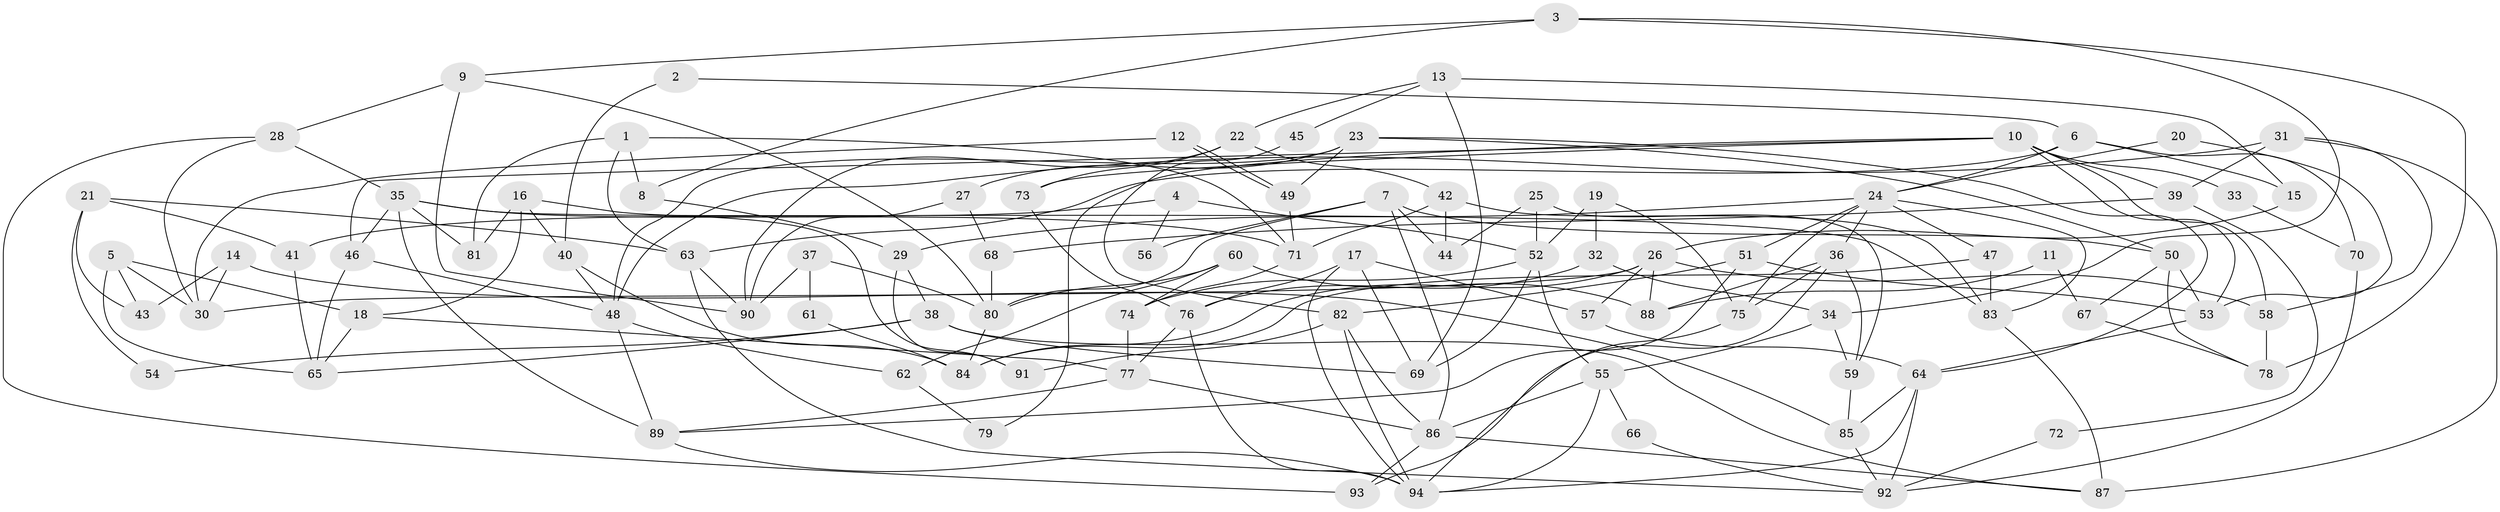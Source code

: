 // coarse degree distribution, {2: 0.09090909090909091, 5: 0.21212121212121213, 4: 0.25757575757575757, 3: 0.16666666666666666, 6: 0.13636363636363635, 7: 0.045454545454545456, 8: 0.06060606060606061, 9: 0.030303030303030304}
// Generated by graph-tools (version 1.1) at 2025/37/03/04/25 23:37:05]
// undirected, 94 vertices, 188 edges
graph export_dot {
  node [color=gray90,style=filled];
  1;
  2;
  3;
  4;
  5;
  6;
  7;
  8;
  9;
  10;
  11;
  12;
  13;
  14;
  15;
  16;
  17;
  18;
  19;
  20;
  21;
  22;
  23;
  24;
  25;
  26;
  27;
  28;
  29;
  30;
  31;
  32;
  33;
  34;
  35;
  36;
  37;
  38;
  39;
  40;
  41;
  42;
  43;
  44;
  45;
  46;
  47;
  48;
  49;
  50;
  51;
  52;
  53;
  54;
  55;
  56;
  57;
  58;
  59;
  60;
  61;
  62;
  63;
  64;
  65;
  66;
  67;
  68;
  69;
  70;
  71;
  72;
  73;
  74;
  75;
  76;
  77;
  78;
  79;
  80;
  81;
  82;
  83;
  84;
  85;
  86;
  87;
  88;
  89;
  90;
  91;
  92;
  93;
  94;
  1 -- 71;
  1 -- 81;
  1 -- 8;
  1 -- 63;
  2 -- 6;
  2 -- 40;
  3 -- 34;
  3 -- 78;
  3 -- 8;
  3 -- 9;
  4 -- 41;
  4 -- 52;
  4 -- 56;
  5 -- 65;
  5 -- 18;
  5 -- 30;
  5 -- 43;
  6 -- 15;
  6 -- 24;
  6 -- 63;
  6 -- 70;
  7 -- 50;
  7 -- 80;
  7 -- 44;
  7 -- 56;
  7 -- 86;
  8 -- 29;
  9 -- 80;
  9 -- 28;
  9 -- 90;
  10 -- 53;
  10 -- 58;
  10 -- 33;
  10 -- 39;
  10 -- 46;
  10 -- 73;
  10 -- 79;
  11 -- 67;
  11 -- 88;
  12 -- 30;
  12 -- 49;
  12 -- 49;
  13 -- 69;
  13 -- 22;
  13 -- 15;
  13 -- 45;
  14 -- 30;
  14 -- 85;
  14 -- 43;
  15 -- 26;
  16 -- 18;
  16 -- 91;
  16 -- 40;
  16 -- 81;
  17 -- 76;
  17 -- 94;
  17 -- 57;
  17 -- 69;
  18 -- 65;
  18 -- 77;
  19 -- 52;
  19 -- 75;
  19 -- 32;
  20 -- 24;
  20 -- 53;
  21 -- 43;
  21 -- 63;
  21 -- 41;
  21 -- 54;
  22 -- 90;
  22 -- 73;
  22 -- 42;
  23 -- 48;
  23 -- 49;
  23 -- 27;
  23 -- 50;
  23 -- 64;
  24 -- 51;
  24 -- 75;
  24 -- 29;
  24 -- 36;
  24 -- 47;
  24 -- 83;
  25 -- 59;
  25 -- 44;
  25 -- 52;
  26 -- 57;
  26 -- 84;
  26 -- 30;
  26 -- 58;
  26 -- 88;
  27 -- 90;
  27 -- 68;
  28 -- 30;
  28 -- 35;
  28 -- 93;
  29 -- 38;
  29 -- 91;
  31 -- 87;
  31 -- 39;
  31 -- 48;
  31 -- 58;
  32 -- 34;
  32 -- 76;
  33 -- 70;
  34 -- 55;
  34 -- 59;
  35 -- 83;
  35 -- 46;
  35 -- 71;
  35 -- 81;
  35 -- 89;
  36 -- 93;
  36 -- 59;
  36 -- 75;
  36 -- 88;
  37 -- 90;
  37 -- 80;
  37 -- 61;
  38 -- 69;
  38 -- 54;
  38 -- 65;
  38 -- 87;
  39 -- 68;
  39 -- 72;
  40 -- 48;
  40 -- 84;
  41 -- 65;
  42 -- 83;
  42 -- 44;
  42 -- 71;
  45 -- 82;
  46 -- 48;
  46 -- 65;
  47 -- 83;
  47 -- 84;
  48 -- 62;
  48 -- 89;
  49 -- 71;
  50 -- 53;
  50 -- 67;
  50 -- 78;
  51 -- 82;
  51 -- 89;
  51 -- 53;
  52 -- 74;
  52 -- 55;
  52 -- 69;
  53 -- 64;
  55 -- 94;
  55 -- 66;
  55 -- 86;
  57 -- 64;
  58 -- 78;
  59 -- 85;
  60 -- 88;
  60 -- 74;
  60 -- 62;
  60 -- 80;
  61 -- 84;
  62 -- 79;
  63 -- 90;
  63 -- 92;
  64 -- 94;
  64 -- 85;
  64 -- 92;
  66 -- 92;
  67 -- 78;
  68 -- 80;
  70 -- 92;
  71 -- 74;
  72 -- 92;
  73 -- 76;
  74 -- 77;
  75 -- 94;
  76 -- 77;
  76 -- 94;
  77 -- 86;
  77 -- 89;
  80 -- 84;
  82 -- 86;
  82 -- 94;
  82 -- 91;
  83 -- 87;
  85 -- 92;
  86 -- 87;
  86 -- 93;
  89 -- 94;
}
